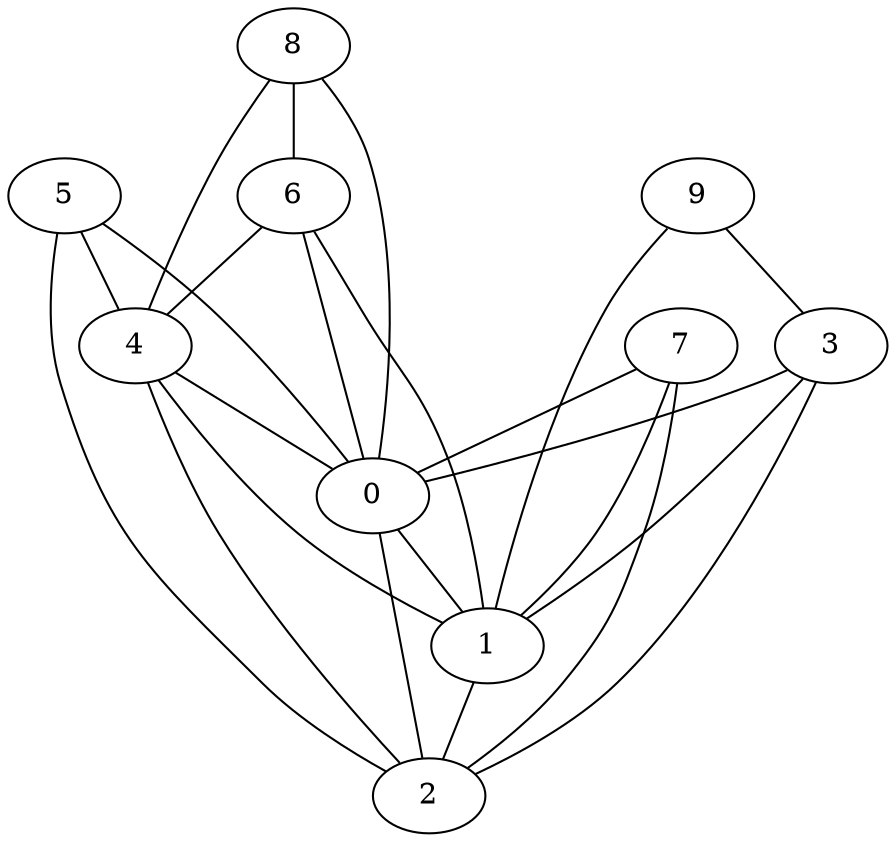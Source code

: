graph {
    0 [ label = "0" ]
    1 [ label = "1" ]
    2 [ label = "2" ]
    3 [ label = "3" ]
    4 [ label = "4" ]
    5 [ label = "5" ]
    6 [ label = "6" ]
    7 [ label = "7" ]
    8 [ label = "8" ]
    9 [ label = "9" ]
    0 -- 1 [ ]
    0 -- 2 [ ]
    1 -- 2 [ ]
    3 -- 0 [ ]
    3 -- 1 [ ]
    3 -- 2 [ ]
    4 -- 0 [ ]
    4 -- 1 [ ]
    4 -- 2 [ ]
    5 -- 0 [ ]
    5 -- 2 [ ]
    5 -- 4 [ ]
    6 -- 0 [ ]
    6 -- 1 [ ]
    6 -- 4 [ ]
    7 -- 0 [ ]
    7 -- 1 [ ]
    7 -- 2 [ ]
    8 -- 0 [ ]
    8 -- 4 [ ]
    8 -- 6 [ ]
    9 -- 3 [ ]
    9 -- 1 [ ]
}
